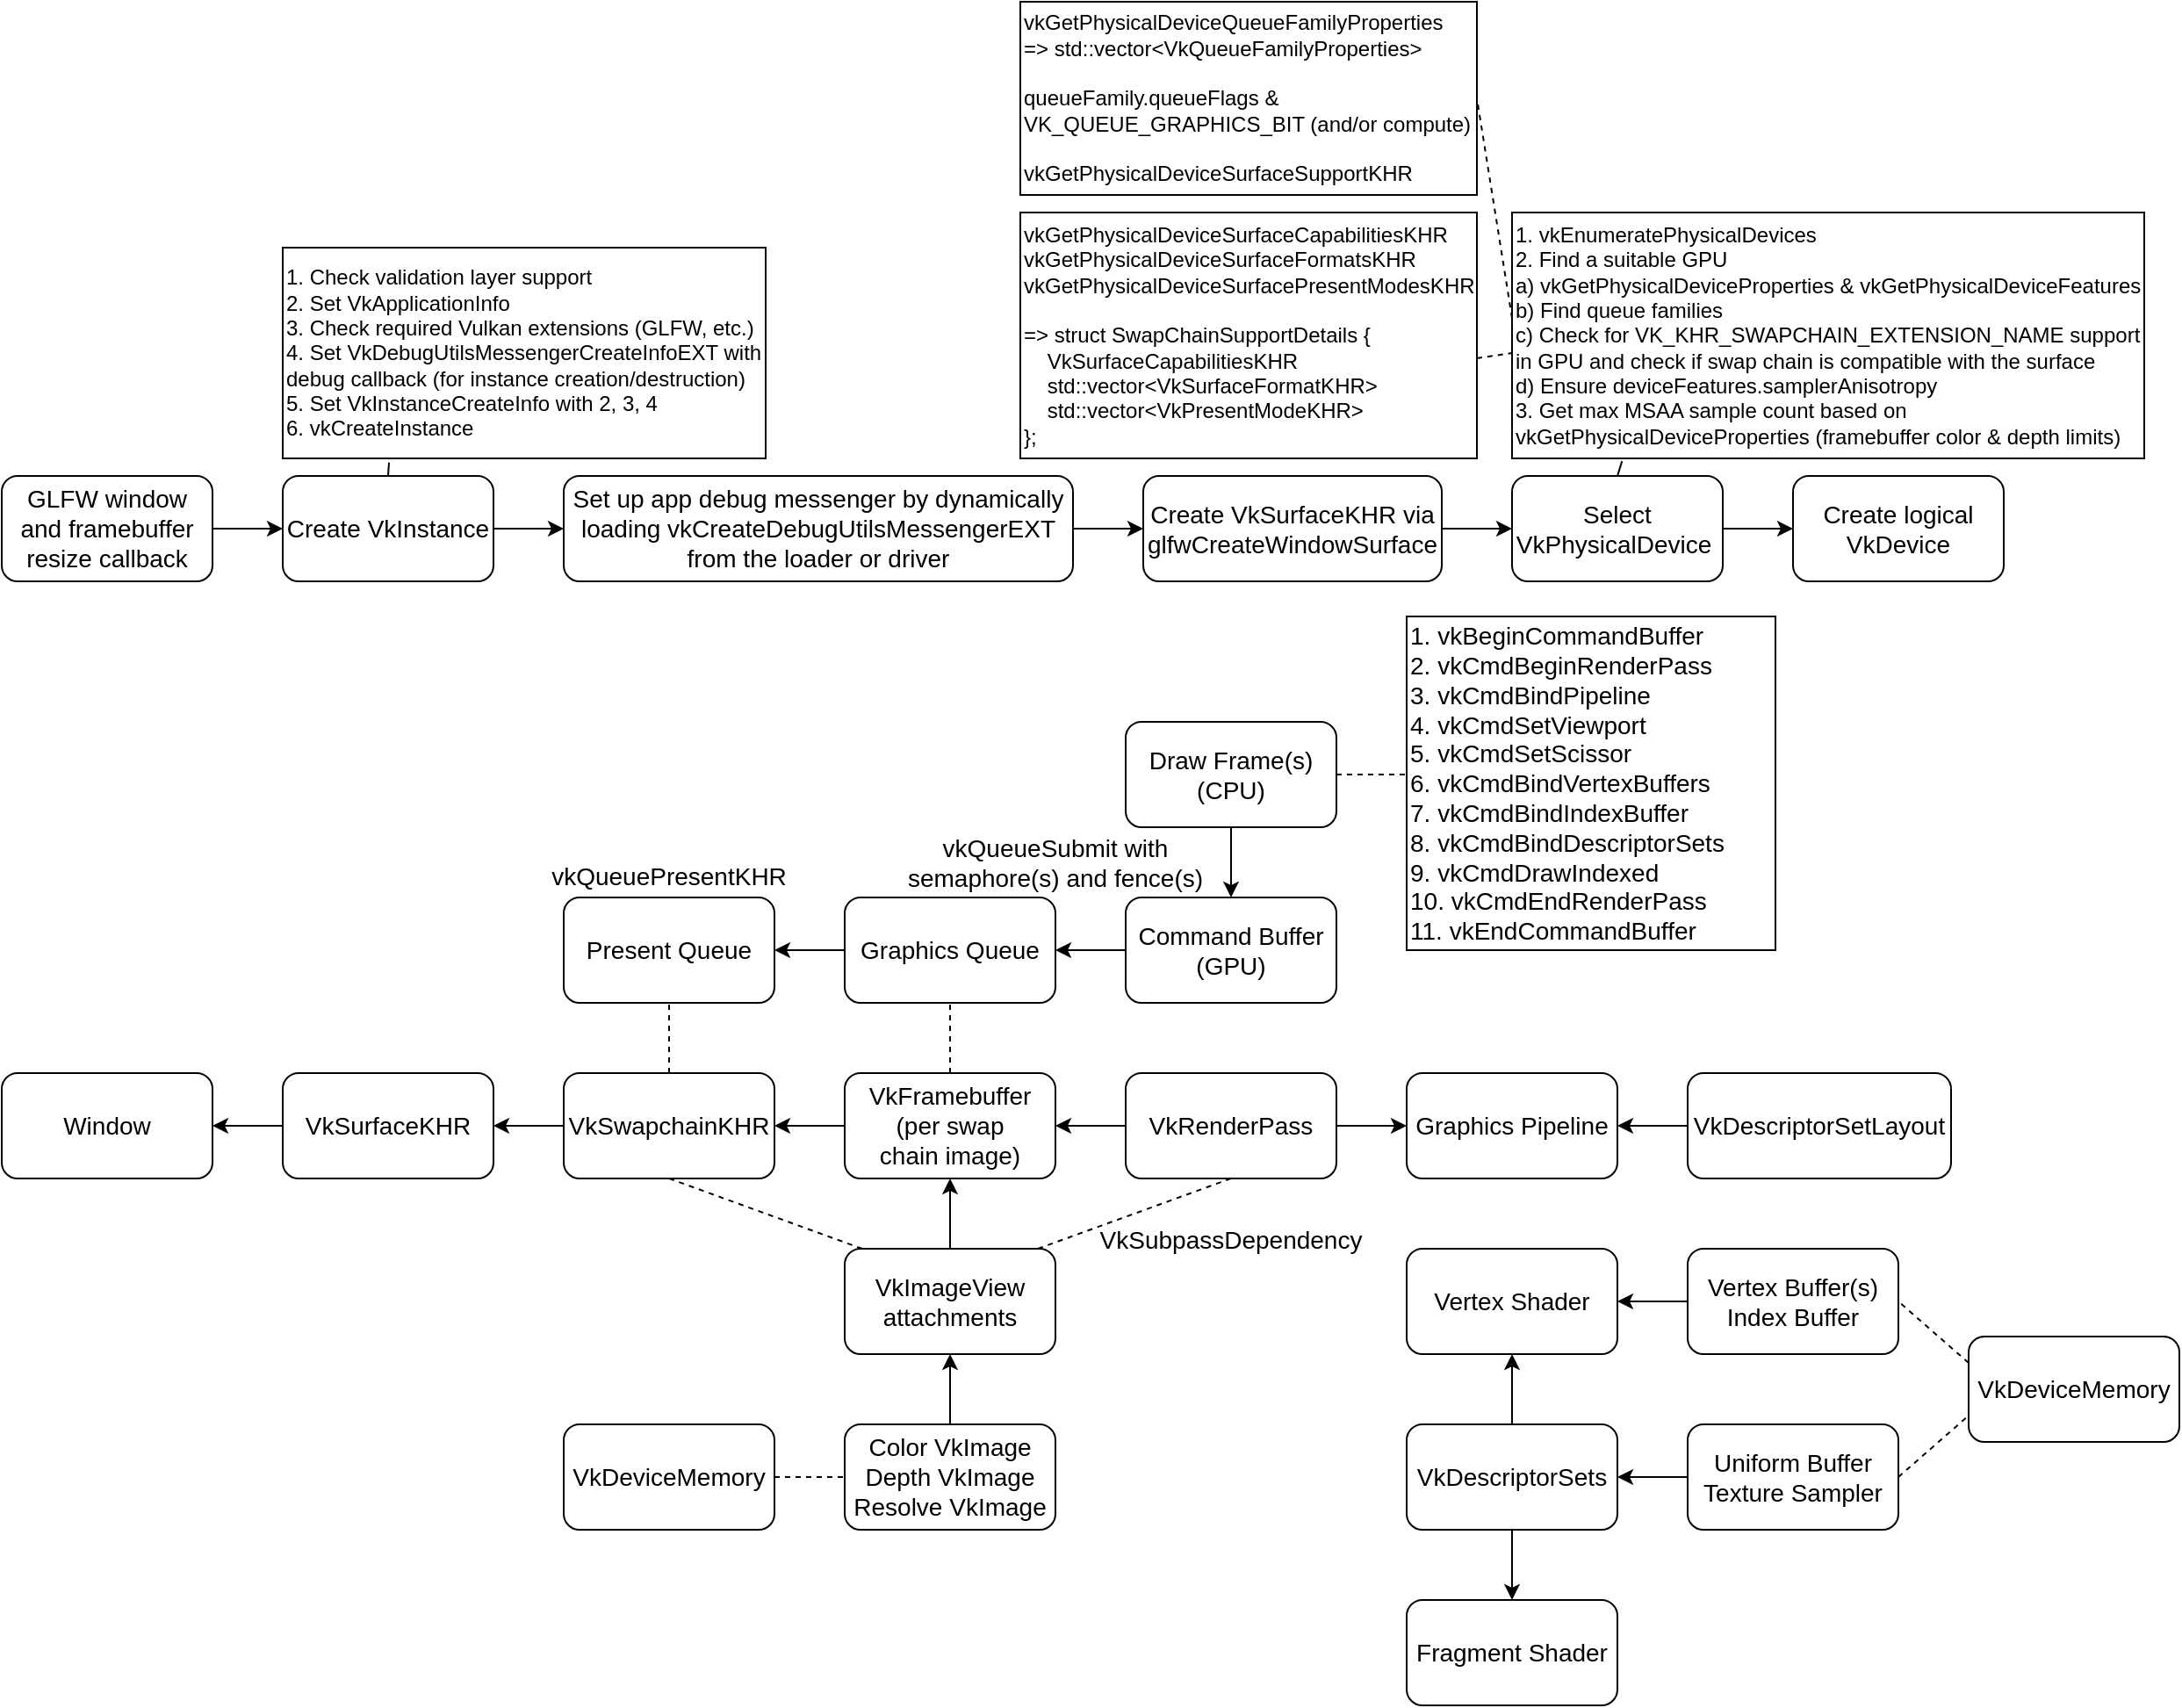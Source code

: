 <mxfile version="24.2.0" type="device">
  <diagram name="Page-1" id="_fkxvZBQSQZJkFAyOJGf">
    <mxGraphModel dx="1235" dy="1714" grid="1" gridSize="10" guides="1" tooltips="1" connect="1" arrows="1" fold="1" page="1" pageScale="1" pageWidth="850" pageHeight="1100" math="0" shadow="0">
      <root>
        <mxCell id="0" />
        <mxCell id="1" parent="0" />
        <mxCell id="I5Z_sufWO4S1ydB13wSw-4" value="&lt;div&gt;&lt;span style=&quot;font-size: 14px;&quot;&gt;GLFW window and framebuffer resize callback&lt;/span&gt;&lt;/div&gt;" style="rounded=1;whiteSpace=wrap;html=1;" vertex="1" parent="1">
          <mxGeometry x="40" y="40" width="120" height="60" as="geometry" />
        </mxCell>
        <mxCell id="I5Z_sufWO4S1ydB13wSw-5" value="&lt;div&gt;&lt;span style=&quot;font-size: 14px;&quot;&gt;Create VkInstance&lt;/span&gt;&lt;/div&gt;" style="rounded=1;whiteSpace=wrap;html=1;" vertex="1" parent="1">
          <mxGeometry x="200" y="40" width="120" height="60" as="geometry" />
        </mxCell>
        <mxCell id="I5Z_sufWO4S1ydB13wSw-6" value="&lt;div&gt;&lt;span style=&quot;font-size: 14px;&quot;&gt;Set up app debug messenger by dynamically loading&amp;nbsp;&lt;/span&gt;&lt;span style=&quot;background-color: initial; font-size: 14px;&quot;&gt;vkCreateDebugUtilsMessengerEXT from the loader or driver&lt;/span&gt;&lt;/div&gt;" style="rounded=1;whiteSpace=wrap;html=1;" vertex="1" parent="1">
          <mxGeometry x="360" y="40" width="290" height="60" as="geometry" />
        </mxCell>
        <mxCell id="I5Z_sufWO4S1ydB13wSw-7" value="&lt;div&gt;&lt;span style=&quot;font-size: 14px;&quot;&gt;Create VkSurfaceKHR via glfwCreateWindowSurface&lt;/span&gt;&lt;/div&gt;" style="rounded=1;whiteSpace=wrap;html=1;" vertex="1" parent="1">
          <mxGeometry x="690" y="40" width="170" height="60" as="geometry" />
        </mxCell>
        <mxCell id="I5Z_sufWO4S1ydB13wSw-8" value="" style="endArrow=classic;html=1;rounded=0;exitX=1;exitY=0.5;exitDx=0;exitDy=0;entryX=0;entryY=0.5;entryDx=0;entryDy=0;" edge="1" parent="1" source="I5Z_sufWO4S1ydB13wSw-4" target="I5Z_sufWO4S1ydB13wSw-5">
          <mxGeometry width="50" height="50" relative="1" as="geometry">
            <mxPoint x="200" y="170" as="sourcePoint" />
            <mxPoint x="250" y="120" as="targetPoint" />
          </mxGeometry>
        </mxCell>
        <mxCell id="I5Z_sufWO4S1ydB13wSw-9" value="" style="endArrow=classic;html=1;rounded=0;exitX=1;exitY=0.5;exitDx=0;exitDy=0;entryX=0;entryY=0.5;entryDx=0;entryDy=0;" edge="1" parent="1" source="I5Z_sufWO4S1ydB13wSw-5" target="I5Z_sufWO4S1ydB13wSw-6">
          <mxGeometry width="50" height="50" relative="1" as="geometry">
            <mxPoint x="340" y="160" as="sourcePoint" />
            <mxPoint x="390" y="110" as="targetPoint" />
          </mxGeometry>
        </mxCell>
        <mxCell id="I5Z_sufWO4S1ydB13wSw-10" value="" style="endArrow=classic;html=1;rounded=0;exitX=1;exitY=0.5;exitDx=0;exitDy=0;entryX=0;entryY=0.5;entryDx=0;entryDy=0;" edge="1" parent="1" source="I5Z_sufWO4S1ydB13wSw-6" target="I5Z_sufWO4S1ydB13wSw-7">
          <mxGeometry width="50" height="50" relative="1" as="geometry">
            <mxPoint x="510" y="140" as="sourcePoint" />
            <mxPoint x="560" y="90" as="targetPoint" />
          </mxGeometry>
        </mxCell>
        <mxCell id="I5Z_sufWO4S1ydB13wSw-11" value="&lt;div&gt;&lt;span style=&quot;font-size: 14px;&quot;&gt;Select VkPhysicalDevice&amp;nbsp;&lt;/span&gt;&lt;/div&gt;" style="rounded=1;whiteSpace=wrap;html=1;" vertex="1" parent="1">
          <mxGeometry x="900" y="40" width="120" height="60" as="geometry" />
        </mxCell>
        <mxCell id="I5Z_sufWO4S1ydB13wSw-12" value="" style="endArrow=classic;html=1;rounded=0;exitX=1;exitY=0.5;exitDx=0;exitDy=0;entryX=0;entryY=0.5;entryDx=0;entryDy=0;" edge="1" parent="1" source="I5Z_sufWO4S1ydB13wSw-7" target="I5Z_sufWO4S1ydB13wSw-11">
          <mxGeometry width="50" height="50" relative="1" as="geometry">
            <mxPoint x="680" y="190" as="sourcePoint" />
            <mxPoint x="730" y="140" as="targetPoint" />
          </mxGeometry>
        </mxCell>
        <mxCell id="I5Z_sufWO4S1ydB13wSw-13" value="&lt;div&gt;&lt;span style=&quot;font-size: 14px;&quot;&gt;Create logical VkDevice&lt;/span&gt;&lt;/div&gt;" style="rounded=1;whiteSpace=wrap;html=1;" vertex="1" parent="1">
          <mxGeometry x="1060" y="40" width="120" height="60" as="geometry" />
        </mxCell>
        <mxCell id="I5Z_sufWO4S1ydB13wSw-14" value="" style="endArrow=classic;html=1;rounded=0;exitX=1;exitY=0.5;exitDx=0;exitDy=0;entryX=0;entryY=0.5;entryDx=0;entryDy=0;" edge="1" parent="1" source="I5Z_sufWO4S1ydB13wSw-11" target="I5Z_sufWO4S1ydB13wSw-13">
          <mxGeometry width="50" height="50" relative="1" as="geometry">
            <mxPoint x="800" y="140" as="sourcePoint" />
            <mxPoint x="850" y="90" as="targetPoint" />
          </mxGeometry>
        </mxCell>
        <mxCell id="I5Z_sufWO4S1ydB13wSw-15" value="1. Check validation layer support&lt;div&gt;2. Set VkApplicationInfo&lt;/div&gt;&lt;div&gt;3. Check required Vulkan extensions (GLFW, etc.)&lt;/div&gt;&lt;div&gt;4. Set VkDebugUtilsMessengerCreateInfoEXT with debug callback (for instance creation/destruction)&lt;/div&gt;&lt;div&gt;5. Set VkInstanceCreateInfo with 2, 3, 4&lt;/div&gt;&lt;div&gt;6. vkCreateInstance&lt;/div&gt;" style="rounded=0;whiteSpace=wrap;html=1;align=left;" vertex="1" parent="1">
          <mxGeometry x="200" y="-90" width="275" height="120" as="geometry" />
        </mxCell>
        <mxCell id="I5Z_sufWO4S1ydB13wSw-17" value="1. vkEnumeratePhysicalDevices&lt;div&gt;2. Find a suitable GPU&lt;/div&gt;&lt;div&gt;a) vkGetPhysicalDeviceProperties &amp;amp; vkGetPhysicalDeviceFeatures&lt;/div&gt;&lt;div&gt;b) Find queue families&lt;/div&gt;&lt;div&gt;c) Check for&amp;nbsp;VK_KHR_SWAPCHAIN_EXTENSION_NAME support in GPU and check if swap chain is compatible with the surface&lt;/div&gt;&lt;div&gt;d) Ensure deviceFeatures.samplerAnisotropy&lt;/div&gt;&lt;div&gt;3. Get max MSAA sample count based on vkGetPhysicalDeviceProperties (framebuffer color &amp;amp; depth limits)&lt;/div&gt;" style="rounded=0;whiteSpace=wrap;html=1;align=left;" vertex="1" parent="1">
          <mxGeometry x="900" y="-110" width="360" height="140" as="geometry" />
        </mxCell>
        <mxCell id="I5Z_sufWO4S1ydB13wSw-18" value="vkGetPhysicalDeviceSurfaceCapabilitiesKHR&lt;div&gt;vkGetPhysicalDeviceSurfaceFormatsKHR&lt;/div&gt;&lt;div&gt;vkGetPhysicalDeviceSurfacePresentModesKHR&lt;/div&gt;&lt;div&gt;&lt;br&gt;&lt;/div&gt;&lt;div&gt;=&amp;gt; struct SwapChainSupportDetails {&lt;/div&gt;&lt;div&gt;&amp;nbsp; &amp;nbsp; VkSurfaceCapabilitiesKHR&lt;/div&gt;&lt;div&gt;&amp;nbsp; &amp;nbsp; std::vector&amp;lt;VkSurfaceFormatKHR&amp;gt;&lt;/div&gt;&lt;div&gt;&amp;nbsp; &amp;nbsp; std::vector&amp;lt;VkPresentModeKHR&amp;gt;&lt;/div&gt;&lt;div&gt;};&lt;/div&gt;" style="rounded=0;whiteSpace=wrap;html=1;align=left;" vertex="1" parent="1">
          <mxGeometry x="620" y="-110" width="260" height="140" as="geometry" />
        </mxCell>
        <mxCell id="I5Z_sufWO4S1ydB13wSw-20" value="" style="endArrow=none;dashed=1;html=1;rounded=0;" edge="1" parent="1">
          <mxGeometry width="50" height="50" relative="1" as="geometry">
            <mxPoint x="880" y="-27" as="sourcePoint" />
            <mxPoint x="900" y="-30" as="targetPoint" />
          </mxGeometry>
        </mxCell>
        <mxCell id="I5Z_sufWO4S1ydB13wSw-21" value="vkGetPhysicalDeviceQueueFamilyProperties &lt;br&gt;=&amp;gt; std::vector&amp;lt;VkQueueFamilyProperties&amp;gt;&lt;div&gt;&lt;br&gt;&lt;div&gt;queueFamily.queueFlags &amp;amp; VK_QUEUE_GRAPHICS_BIT (and/or compute)&lt;/div&gt;&lt;div&gt;&lt;br&gt;&lt;div&gt;vkGetPhysicalDeviceSurfaceSupportKHR&lt;/div&gt;&lt;/div&gt;&lt;/div&gt;" style="rounded=0;whiteSpace=wrap;html=1;align=left;" vertex="1" parent="1">
          <mxGeometry x="620" y="-230" width="260" height="110" as="geometry" />
        </mxCell>
        <mxCell id="I5Z_sufWO4S1ydB13wSw-22" value="" style="endArrow=none;dashed=1;html=1;rounded=0;entryX=1;entryY=0.5;entryDx=0;entryDy=0;" edge="1" parent="1" target="I5Z_sufWO4S1ydB13wSw-21">
          <mxGeometry width="50" height="50" relative="1" as="geometry">
            <mxPoint x="900" y="-50" as="sourcePoint" />
            <mxPoint x="950" y="-180" as="targetPoint" />
          </mxGeometry>
        </mxCell>
        <mxCell id="I5Z_sufWO4S1ydB13wSw-24" value="" style="endArrow=none;html=1;rounded=0;exitX=0.5;exitY=0;exitDx=0;exitDy=0;entryX=0.174;entryY=1.011;entryDx=0;entryDy=0;entryPerimeter=0;" edge="1" parent="1" source="I5Z_sufWO4S1ydB13wSw-11" target="I5Z_sufWO4S1ydB13wSw-17">
          <mxGeometry width="50" height="50" relative="1" as="geometry">
            <mxPoint x="970" y="190" as="sourcePoint" />
            <mxPoint x="1020" y="140" as="targetPoint" />
          </mxGeometry>
        </mxCell>
        <mxCell id="I5Z_sufWO4S1ydB13wSw-25" value="" style="endArrow=none;html=1;rounded=0;exitX=0.5;exitY=0;exitDx=0;exitDy=0;entryX=0.22;entryY=1.02;entryDx=0;entryDy=0;entryPerimeter=0;" edge="1" parent="1" source="I5Z_sufWO4S1ydB13wSw-5" target="I5Z_sufWO4S1ydB13wSw-15">
          <mxGeometry width="50" height="50" relative="1" as="geometry">
            <mxPoint x="140" y="40" as="sourcePoint" />
            <mxPoint x="190" y="-10" as="targetPoint" />
          </mxGeometry>
        </mxCell>
        <mxCell id="I5Z_sufWO4S1ydB13wSw-26" value="&lt;div&gt;&lt;span style=&quot;font-size: 14px;&quot;&gt;VkSwapchainKHR&lt;/span&gt;&lt;/div&gt;" style="rounded=1;whiteSpace=wrap;html=1;" vertex="1" parent="1">
          <mxGeometry x="360" y="380" width="120" height="60" as="geometry" />
        </mxCell>
        <mxCell id="I5Z_sufWO4S1ydB13wSw-27" value="&lt;div&gt;&lt;span style=&quot;font-size: 14px;&quot;&gt;VkSurfaceKHR&lt;/span&gt;&lt;/div&gt;" style="rounded=1;whiteSpace=wrap;html=1;" vertex="1" parent="1">
          <mxGeometry x="200" y="380" width="120" height="60" as="geometry" />
        </mxCell>
        <mxCell id="I5Z_sufWO4S1ydB13wSw-28" value="&lt;div&gt;&lt;span style=&quot;font-size: 14px;&quot;&gt;Window&lt;/span&gt;&lt;/div&gt;" style="rounded=1;whiteSpace=wrap;html=1;" vertex="1" parent="1">
          <mxGeometry x="40" y="380" width="120" height="60" as="geometry" />
        </mxCell>
        <mxCell id="I5Z_sufWO4S1ydB13wSw-29" value="" style="endArrow=classic;html=1;rounded=0;entryX=1;entryY=0.5;entryDx=0;entryDy=0;exitX=0;exitY=0.5;exitDx=0;exitDy=0;" edge="1" parent="1" source="I5Z_sufWO4S1ydB13wSw-26" target="I5Z_sufWO4S1ydB13wSw-27">
          <mxGeometry width="50" height="50" relative="1" as="geometry">
            <mxPoint x="340" y="550" as="sourcePoint" />
            <mxPoint x="390" y="500" as="targetPoint" />
          </mxGeometry>
        </mxCell>
        <mxCell id="I5Z_sufWO4S1ydB13wSw-30" value="" style="endArrow=classic;html=1;rounded=0;entryX=1;entryY=0.5;entryDx=0;entryDy=0;exitX=0;exitY=0.5;exitDx=0;exitDy=0;" edge="1" parent="1" source="I5Z_sufWO4S1ydB13wSw-27" target="I5Z_sufWO4S1ydB13wSw-28">
          <mxGeometry width="50" height="50" relative="1" as="geometry">
            <mxPoint x="160" y="550" as="sourcePoint" />
            <mxPoint x="210" y="500" as="targetPoint" />
          </mxGeometry>
        </mxCell>
        <mxCell id="I5Z_sufWO4S1ydB13wSw-31" value="&lt;div&gt;&lt;span style=&quot;font-size: 14px;&quot;&gt;VkFramebuffer (per swap &lt;br&gt;chain image)&lt;/span&gt;&lt;/div&gt;" style="rounded=1;whiteSpace=wrap;html=1;" vertex="1" parent="1">
          <mxGeometry x="520" y="380" width="120" height="60" as="geometry" />
        </mxCell>
        <mxCell id="I5Z_sufWO4S1ydB13wSw-32" value="" style="endArrow=classic;html=1;rounded=0;entryX=1;entryY=0.5;entryDx=0;entryDy=0;exitX=0;exitY=0.5;exitDx=0;exitDy=0;" edge="1" parent="1" source="I5Z_sufWO4S1ydB13wSw-31" target="I5Z_sufWO4S1ydB13wSw-26">
          <mxGeometry width="50" height="50" relative="1" as="geometry">
            <mxPoint x="470" y="530" as="sourcePoint" />
            <mxPoint x="520" y="480" as="targetPoint" />
          </mxGeometry>
        </mxCell>
        <mxCell id="I5Z_sufWO4S1ydB13wSw-33" value="&lt;div&gt;&lt;span style=&quot;font-size: 14px;&quot;&gt;VkImageView attachments&lt;/span&gt;&lt;/div&gt;" style="rounded=1;whiteSpace=wrap;html=1;" vertex="1" parent="1">
          <mxGeometry x="520" y="480" width="120" height="60" as="geometry" />
        </mxCell>
        <mxCell id="I5Z_sufWO4S1ydB13wSw-34" value="" style="endArrow=classic;html=1;rounded=0;entryX=0.5;entryY=1;entryDx=0;entryDy=0;exitX=0.5;exitY=0;exitDx=0;exitDy=0;" edge="1" parent="1" source="I5Z_sufWO4S1ydB13wSw-33" target="I5Z_sufWO4S1ydB13wSw-31">
          <mxGeometry width="50" height="50" relative="1" as="geometry">
            <mxPoint x="600" y="550" as="sourcePoint" />
            <mxPoint x="650" y="500" as="targetPoint" />
          </mxGeometry>
        </mxCell>
        <mxCell id="I5Z_sufWO4S1ydB13wSw-35" value="" style="endArrow=none;dashed=1;html=1;rounded=0;entryX=0.5;entryY=1;entryDx=0;entryDy=0;exitX=0.083;exitY=0;exitDx=0;exitDy=0;exitPerimeter=0;" edge="1" parent="1" source="I5Z_sufWO4S1ydB13wSw-33" target="I5Z_sufWO4S1ydB13wSw-26">
          <mxGeometry width="50" height="50" relative="1" as="geometry">
            <mxPoint x="420" y="530" as="sourcePoint" />
            <mxPoint x="470" y="480" as="targetPoint" />
          </mxGeometry>
        </mxCell>
        <mxCell id="I5Z_sufWO4S1ydB13wSw-36" value="&lt;div&gt;&lt;span style=&quot;font-size: 14px;&quot;&gt;Color VkImage&lt;/span&gt;&lt;/div&gt;&lt;div&gt;&lt;span style=&quot;font-size: 14px;&quot;&gt;Depth VkImage&lt;/span&gt;&lt;/div&gt;&lt;div&gt;&lt;span style=&quot;font-size: 14px;&quot;&gt;Resolve VkImage&lt;/span&gt;&lt;/div&gt;" style="rounded=1;whiteSpace=wrap;html=1;" vertex="1" parent="1">
          <mxGeometry x="520" y="580" width="120" height="60" as="geometry" />
        </mxCell>
        <mxCell id="I5Z_sufWO4S1ydB13wSw-37" value="" style="endArrow=classic;html=1;rounded=0;exitX=0.5;exitY=0;exitDx=0;exitDy=0;entryX=0.5;entryY=1;entryDx=0;entryDy=0;" edge="1" parent="1" source="I5Z_sufWO4S1ydB13wSw-36" target="I5Z_sufWO4S1ydB13wSw-33">
          <mxGeometry width="50" height="50" relative="1" as="geometry">
            <mxPoint x="730" y="620" as="sourcePoint" />
            <mxPoint x="780" y="570" as="targetPoint" />
          </mxGeometry>
        </mxCell>
        <mxCell id="I5Z_sufWO4S1ydB13wSw-38" value="&lt;div&gt;&lt;span style=&quot;font-size: 14px;&quot;&gt;VkDeviceMemory&lt;/span&gt;&lt;/div&gt;" style="rounded=1;whiteSpace=wrap;html=1;" vertex="1" parent="1">
          <mxGeometry x="360" y="580" width="120" height="60" as="geometry" />
        </mxCell>
        <mxCell id="I5Z_sufWO4S1ydB13wSw-39" value="" style="endArrow=none;dashed=1;html=1;rounded=0;exitX=1;exitY=0.5;exitDx=0;exitDy=0;entryX=0;entryY=0.5;entryDx=0;entryDy=0;" edge="1" parent="1" source="I5Z_sufWO4S1ydB13wSw-38" target="I5Z_sufWO4S1ydB13wSw-36">
          <mxGeometry width="50" height="50" relative="1" as="geometry">
            <mxPoint x="490" y="690" as="sourcePoint" />
            <mxPoint x="540" y="640" as="targetPoint" />
          </mxGeometry>
        </mxCell>
        <mxCell id="I5Z_sufWO4S1ydB13wSw-40" value="&lt;div&gt;&lt;span style=&quot;font-size: 14px;&quot;&gt;VkRenderPass&lt;/span&gt;&lt;/div&gt;" style="rounded=1;whiteSpace=wrap;html=1;" vertex="1" parent="1">
          <mxGeometry x="680" y="380" width="120" height="60" as="geometry" />
        </mxCell>
        <mxCell id="I5Z_sufWO4S1ydB13wSw-41" value="" style="endArrow=classic;html=1;rounded=0;entryX=1;entryY=0.5;entryDx=0;entryDy=0;exitX=0;exitY=0.5;exitDx=0;exitDy=0;" edge="1" parent="1" source="I5Z_sufWO4S1ydB13wSw-40" target="I5Z_sufWO4S1ydB13wSw-31">
          <mxGeometry width="50" height="50" relative="1" as="geometry">
            <mxPoint x="720" y="520" as="sourcePoint" />
            <mxPoint x="770" y="470" as="targetPoint" />
          </mxGeometry>
        </mxCell>
        <mxCell id="I5Z_sufWO4S1ydB13wSw-42" value="" style="endArrow=none;dashed=1;html=1;rounded=0;entryX=0.5;entryY=1;entryDx=0;entryDy=0;" edge="1" parent="1" target="I5Z_sufWO4S1ydB13wSw-40">
          <mxGeometry width="50" height="50" relative="1" as="geometry">
            <mxPoint x="630" y="480" as="sourcePoint" />
            <mxPoint x="760" y="460" as="targetPoint" />
          </mxGeometry>
        </mxCell>
        <mxCell id="I5Z_sufWO4S1ydB13wSw-44" value="&lt;div&gt;&lt;span style=&quot;font-size: 14px;&quot;&gt;Command Buffer (GPU)&lt;/span&gt;&lt;/div&gt;" style="rounded=1;whiteSpace=wrap;html=1;" vertex="1" parent="1">
          <mxGeometry x="680" y="280" width="120" height="60" as="geometry" />
        </mxCell>
        <mxCell id="I5Z_sufWO4S1ydB13wSw-48" value="&lt;div&gt;&lt;span style=&quot;font-size: 14px;&quot;&gt;Graphics Queue&lt;/span&gt;&lt;/div&gt;" style="rounded=1;whiteSpace=wrap;html=1;" vertex="1" parent="1">
          <mxGeometry x="520" y="280" width="120" height="60" as="geometry" />
        </mxCell>
        <mxCell id="I5Z_sufWO4S1ydB13wSw-51" value="&lt;div&gt;&lt;span style=&quot;font-size: 14px;&quot;&gt;Draw Frame(s) (CPU)&lt;/span&gt;&lt;/div&gt;" style="rounded=1;whiteSpace=wrap;html=1;" vertex="1" parent="1">
          <mxGeometry x="680" y="180" width="120" height="60" as="geometry" />
        </mxCell>
        <mxCell id="I5Z_sufWO4S1ydB13wSw-54" value="&lt;div&gt;&lt;span style=&quot;font-size: 14px;&quot;&gt;Graphics Pipeline&lt;/span&gt;&lt;/div&gt;" style="rounded=1;whiteSpace=wrap;html=1;" vertex="1" parent="1">
          <mxGeometry x="840" y="380" width="120" height="60" as="geometry" />
        </mxCell>
        <mxCell id="I5Z_sufWO4S1ydB13wSw-62" value="&lt;div&gt;&lt;span style=&quot;font-size: 14px;&quot;&gt;VkDescriptorSets&lt;/span&gt;&lt;/div&gt;" style="rounded=1;whiteSpace=wrap;html=1;" vertex="1" parent="1">
          <mxGeometry x="840" y="580" width="120" height="60" as="geometry" />
        </mxCell>
        <mxCell id="I5Z_sufWO4S1ydB13wSw-64" value="&lt;div&gt;&lt;span style=&quot;font-size: 14px;&quot;&gt;Uniform Buffer&lt;/span&gt;&lt;/div&gt;&lt;div&gt;&lt;span style=&quot;font-size: 14px;&quot;&gt;Texture Sampler&lt;/span&gt;&lt;/div&gt;" style="rounded=1;whiteSpace=wrap;html=1;" vertex="1" parent="1">
          <mxGeometry x="1000" y="580" width="120" height="60" as="geometry" />
        </mxCell>
        <mxCell id="I5Z_sufWO4S1ydB13wSw-66" value="&lt;div&gt;&lt;span style=&quot;font-size: 14px;&quot;&gt;Vertex Buffer(s)&lt;/span&gt;&lt;/div&gt;&lt;div&gt;&lt;span style=&quot;font-size: 14px;&quot;&gt;Index Buffer&lt;/span&gt;&lt;/div&gt;" style="rounded=1;whiteSpace=wrap;html=1;" vertex="1" parent="1">
          <mxGeometry x="1000" y="480" width="120" height="60" as="geometry" />
        </mxCell>
        <mxCell id="I5Z_sufWO4S1ydB13wSw-46" value="&lt;font style=&quot;font-size: 14px;&quot;&gt;VkSubpassDependency&lt;/font&gt;" style="text;html=1;align=center;verticalAlign=middle;whiteSpace=wrap;rounded=0;" vertex="1" parent="1">
          <mxGeometry x="655" y="470" width="170" height="10" as="geometry" />
        </mxCell>
        <mxCell id="I5Z_sufWO4S1ydB13wSw-70" value="" style="endArrow=classic;html=1;rounded=0;exitX=0;exitY=0.5;exitDx=0;exitDy=0;entryX=1;entryY=0.5;entryDx=0;entryDy=0;" edge="1" parent="1" source="I5Z_sufWO4S1ydB13wSw-64" target="I5Z_sufWO4S1ydB13wSw-62">
          <mxGeometry width="50" height="50" relative="1" as="geometry">
            <mxPoint x="1070" y="590" as="sourcePoint" />
            <mxPoint x="1120" y="540" as="targetPoint" />
          </mxGeometry>
        </mxCell>
        <mxCell id="I5Z_sufWO4S1ydB13wSw-71" value="&lt;div&gt;&lt;span style=&quot;font-size: 14px;&quot;&gt;VkDeviceMemory&lt;/span&gt;&lt;/div&gt;" style="rounded=1;whiteSpace=wrap;html=1;" vertex="1" parent="1">
          <mxGeometry x="1160" y="530" width="120" height="60" as="geometry" />
        </mxCell>
        <mxCell id="I5Z_sufWO4S1ydB13wSw-72" value="" style="endArrow=none;dashed=1;html=1;rounded=0;exitX=0;exitY=0.25;exitDx=0;exitDy=0;entryX=1;entryY=0.5;entryDx=0;entryDy=0;" edge="1" parent="1" source="I5Z_sufWO4S1ydB13wSw-71" target="I5Z_sufWO4S1ydB13wSw-66">
          <mxGeometry width="50" height="50" relative="1" as="geometry">
            <mxPoint x="860" y="590" as="sourcePoint" />
            <mxPoint x="910" y="540" as="targetPoint" />
          </mxGeometry>
        </mxCell>
        <mxCell id="I5Z_sufWO4S1ydB13wSw-74" value="" style="endArrow=classic;html=1;rounded=0;exitX=0;exitY=0.5;exitDx=0;exitDy=0;entryX=1;entryY=0.5;entryDx=0;entryDy=0;" edge="1" parent="1" source="I5Z_sufWO4S1ydB13wSw-44" target="I5Z_sufWO4S1ydB13wSw-48">
          <mxGeometry width="50" height="50" relative="1" as="geometry">
            <mxPoint x="980" y="380" as="sourcePoint" />
            <mxPoint x="1030" y="330" as="targetPoint" />
          </mxGeometry>
        </mxCell>
        <mxCell id="I5Z_sufWO4S1ydB13wSw-75" value="&lt;font style=&quot;font-size: 14px;&quot;&gt;vkQueueSubmit with semaphore(s) and fence(s)&lt;/font&gt;" style="text;html=1;align=center;verticalAlign=middle;whiteSpace=wrap;rounded=0;" vertex="1" parent="1">
          <mxGeometry x="550" y="240" width="180" height="40" as="geometry" />
        </mxCell>
        <mxCell id="I5Z_sufWO4S1ydB13wSw-76" style="edgeStyle=orthogonalEdgeStyle;rounded=0;orthogonalLoop=1;jettySize=auto;html=1;exitX=0.5;exitY=1;exitDx=0;exitDy=0;" edge="1" parent="1" source="I5Z_sufWO4S1ydB13wSw-75" target="I5Z_sufWO4S1ydB13wSw-75">
          <mxGeometry relative="1" as="geometry" />
        </mxCell>
        <mxCell id="I5Z_sufWO4S1ydB13wSw-77" value="" style="endArrow=classic;html=1;rounded=0;entryX=0.5;entryY=0;entryDx=0;entryDy=0;exitX=0.5;exitY=1;exitDx=0;exitDy=0;" edge="1" parent="1" source="I5Z_sufWO4S1ydB13wSw-51" target="I5Z_sufWO4S1ydB13wSw-44">
          <mxGeometry width="50" height="50" relative="1" as="geometry">
            <mxPoint x="790" y="430" as="sourcePoint" />
            <mxPoint x="840" y="380" as="targetPoint" />
          </mxGeometry>
        </mxCell>
        <mxCell id="I5Z_sufWO4S1ydB13wSw-79" value="" style="endArrow=classic;html=1;rounded=0;exitX=1;exitY=0.5;exitDx=0;exitDy=0;entryX=0;entryY=0.5;entryDx=0;entryDy=0;" edge="1" parent="1" source="I5Z_sufWO4S1ydB13wSw-40" target="I5Z_sufWO4S1ydB13wSw-54">
          <mxGeometry width="50" height="50" relative="1" as="geometry">
            <mxPoint x="810" y="430" as="sourcePoint" />
            <mxPoint x="860" y="380" as="targetPoint" />
          </mxGeometry>
        </mxCell>
        <mxCell id="I5Z_sufWO4S1ydB13wSw-80" value="&lt;font style=&quot;font-size: 14px;&quot;&gt;1. vkBeginCommandBuffer&lt;/font&gt;&lt;div&gt;&lt;font style=&quot;font-size: 14px;&quot;&gt;2. vkCmdBeginRenderPass&lt;/font&gt;&lt;/div&gt;&lt;div&gt;&lt;font style=&quot;font-size: 14px;&quot;&gt;3. vkCmdBindPipeline&lt;/font&gt;&lt;/div&gt;&lt;div&gt;&lt;font style=&quot;font-size: 14px;&quot;&gt;4. vkCmdSetViewport&lt;/font&gt;&lt;/div&gt;&lt;div&gt;&lt;font style=&quot;font-size: 14px;&quot;&gt;5. vkCmdSetScissor&lt;/font&gt;&lt;/div&gt;&lt;div&gt;&lt;font style=&quot;font-size: 14px;&quot;&gt;6. vkCmdBindVertexBuffers&lt;/font&gt;&lt;/div&gt;&lt;div&gt;&lt;font style=&quot;font-size: 14px;&quot;&gt;7. vkCmdBindIndexBuffer&lt;/font&gt;&lt;/div&gt;&lt;div&gt;&lt;font style=&quot;font-size: 14px;&quot;&gt;8. vkCmdBindDescriptorSets&lt;/font&gt;&lt;/div&gt;&lt;div&gt;&lt;font style=&quot;font-size: 14px;&quot;&gt;9. vkCmdDrawIndexed&lt;/font&gt;&lt;/div&gt;&lt;div&gt;&lt;font style=&quot;font-size: 14px;&quot;&gt;10. vkCmdEndRenderPass&lt;/font&gt;&lt;/div&gt;&lt;div&gt;&lt;font style=&quot;font-size: 14px;&quot;&gt;11. vkEndCommandBuffer&lt;/font&gt;&lt;/div&gt;" style="rounded=0;whiteSpace=wrap;html=1;align=left;" vertex="1" parent="1">
          <mxGeometry x="840" y="120" width="210" height="190" as="geometry" />
        </mxCell>
        <mxCell id="I5Z_sufWO4S1ydB13wSw-81" value="" style="endArrow=none;dashed=1;html=1;rounded=0;exitX=1;exitY=0.5;exitDx=0;exitDy=0;entryX=0.01;entryY=0.474;entryDx=0;entryDy=0;entryPerimeter=0;" edge="1" parent="1" source="I5Z_sufWO4S1ydB13wSw-51" target="I5Z_sufWO4S1ydB13wSw-80">
          <mxGeometry width="50" height="50" relative="1" as="geometry">
            <mxPoint x="820" y="240" as="sourcePoint" />
            <mxPoint x="870" y="190" as="targetPoint" />
          </mxGeometry>
        </mxCell>
        <mxCell id="I5Z_sufWO4S1ydB13wSw-82" value="&lt;div&gt;&lt;span style=&quot;font-size: 14px;&quot;&gt;Present Queue&lt;/span&gt;&lt;/div&gt;" style="rounded=1;whiteSpace=wrap;html=1;" vertex="1" parent="1">
          <mxGeometry x="360" y="280" width="120" height="60" as="geometry" />
        </mxCell>
        <mxCell id="I5Z_sufWO4S1ydB13wSw-83" value="" style="endArrow=classic;html=1;rounded=0;exitX=0;exitY=0.5;exitDx=0;exitDy=0;entryX=1;entryY=0.5;entryDx=0;entryDy=0;" edge="1" parent="1" source="I5Z_sufWO4S1ydB13wSw-48" target="I5Z_sufWO4S1ydB13wSw-82">
          <mxGeometry width="50" height="50" relative="1" as="geometry">
            <mxPoint x="510" y="270" as="sourcePoint" />
            <mxPoint x="560" y="220" as="targetPoint" />
          </mxGeometry>
        </mxCell>
        <mxCell id="I5Z_sufWO4S1ydB13wSw-84" value="&lt;font style=&quot;font-size: 14px;&quot;&gt;vkQueuePresentKHR&lt;/font&gt;" style="text;html=1;align=center;verticalAlign=middle;whiteSpace=wrap;rounded=0;" vertex="1" parent="1">
          <mxGeometry x="350" y="255" width="140" height="25" as="geometry" />
        </mxCell>
        <mxCell id="I5Z_sufWO4S1ydB13wSw-85" value="" style="endArrow=none;dashed=1;html=1;rounded=0;exitX=0.5;exitY=0;exitDx=0;exitDy=0;entryX=0.5;entryY=1;entryDx=0;entryDy=0;" edge="1" parent="1" source="I5Z_sufWO4S1ydB13wSw-31" target="I5Z_sufWO4S1ydB13wSw-48">
          <mxGeometry width="50" height="50" relative="1" as="geometry">
            <mxPoint x="620" y="370" as="sourcePoint" />
            <mxPoint x="670" y="320" as="targetPoint" />
          </mxGeometry>
        </mxCell>
        <mxCell id="I5Z_sufWO4S1ydB13wSw-86" value="" style="endArrow=none;dashed=1;html=1;rounded=0;exitX=0.5;exitY=0;exitDx=0;exitDy=0;entryX=0.5;entryY=1;entryDx=0;entryDy=0;" edge="1" parent="1" source="I5Z_sufWO4S1ydB13wSw-26" target="I5Z_sufWO4S1ydB13wSw-82">
          <mxGeometry width="50" height="50" relative="1" as="geometry">
            <mxPoint x="420" y="360" as="sourcePoint" />
            <mxPoint x="470" y="310" as="targetPoint" />
          </mxGeometry>
        </mxCell>
        <mxCell id="I5Z_sufWO4S1ydB13wSw-87" value="" style="endArrow=none;dashed=1;html=1;rounded=0;exitX=1;exitY=0.5;exitDx=0;exitDy=0;entryX=0;entryY=0.75;entryDx=0;entryDy=0;" edge="1" parent="1" source="I5Z_sufWO4S1ydB13wSw-64" target="I5Z_sufWO4S1ydB13wSw-71">
          <mxGeometry width="50" height="50" relative="1" as="geometry">
            <mxPoint x="1230" y="430" as="sourcePoint" />
            <mxPoint x="1280" y="380" as="targetPoint" />
          </mxGeometry>
        </mxCell>
        <mxCell id="I5Z_sufWO4S1ydB13wSw-88" value="" style="endArrow=classic;html=1;rounded=0;exitX=0;exitY=0.5;exitDx=0;exitDy=0;entryX=1;entryY=0.5;entryDx=0;entryDy=0;" edge="1" parent="1" source="I5Z_sufWO4S1ydB13wSw-66" target="I5Z_sufWO4S1ydB13wSw-92">
          <mxGeometry width="50" height="50" relative="1" as="geometry">
            <mxPoint x="940" y="380" as="sourcePoint" />
            <mxPoint x="990" y="330" as="targetPoint" />
          </mxGeometry>
        </mxCell>
        <mxCell id="I5Z_sufWO4S1ydB13wSw-89" value="" style="endArrow=classic;html=1;rounded=0;entryX=0.5;entryY=1;entryDx=0;entryDy=0;exitX=0.5;exitY=0;exitDx=0;exitDy=0;" edge="1" parent="1" source="I5Z_sufWO4S1ydB13wSw-62" target="I5Z_sufWO4S1ydB13wSw-92">
          <mxGeometry width="50" height="50" relative="1" as="geometry">
            <mxPoint x="960" y="550" as="sourcePoint" />
            <mxPoint x="1010" y="500" as="targetPoint" />
          </mxGeometry>
        </mxCell>
        <mxCell id="I5Z_sufWO4S1ydB13wSw-92" value="&lt;div&gt;&lt;span style=&quot;font-size: 14px;&quot;&gt;Vertex Shader&lt;/span&gt;&lt;/div&gt;" style="rounded=1;whiteSpace=wrap;html=1;" vertex="1" parent="1">
          <mxGeometry x="840" y="480" width="120" height="60" as="geometry" />
        </mxCell>
        <mxCell id="I5Z_sufWO4S1ydB13wSw-93" value="&lt;div&gt;&lt;span style=&quot;font-size: 14px;&quot;&gt;Fragment Shader&lt;/span&gt;&lt;/div&gt;" style="rounded=1;whiteSpace=wrap;html=1;" vertex="1" parent="1">
          <mxGeometry x="840" y="680" width="120" height="60" as="geometry" />
        </mxCell>
        <mxCell id="I5Z_sufWO4S1ydB13wSw-95" value="" style="endArrow=classic;html=1;rounded=0;exitX=0.5;exitY=1;exitDx=0;exitDy=0;entryX=0.5;entryY=0;entryDx=0;entryDy=0;" edge="1" parent="1" source="I5Z_sufWO4S1ydB13wSw-62" target="I5Z_sufWO4S1ydB13wSw-93">
          <mxGeometry width="50" height="50" relative="1" as="geometry">
            <mxPoint x="1040" y="650" as="sourcePoint" />
            <mxPoint x="1090" y="600" as="targetPoint" />
          </mxGeometry>
        </mxCell>
        <mxCell id="I5Z_sufWO4S1ydB13wSw-96" value="&lt;div&gt;&lt;span style=&quot;font-size: 14px;&quot;&gt;VkDescriptorSetLayout&lt;/span&gt;&lt;/div&gt;" style="rounded=1;whiteSpace=wrap;html=1;" vertex="1" parent="1">
          <mxGeometry x="1000" y="380" width="150" height="60" as="geometry" />
        </mxCell>
        <mxCell id="I5Z_sufWO4S1ydB13wSw-97" value="" style="endArrow=classic;html=1;rounded=0;entryX=1;entryY=0.5;entryDx=0;entryDy=0;exitX=0;exitY=0.5;exitDx=0;exitDy=0;" edge="1" parent="1" source="I5Z_sufWO4S1ydB13wSw-96" target="I5Z_sufWO4S1ydB13wSw-54">
          <mxGeometry width="50" height="50" relative="1" as="geometry">
            <mxPoint x="1030" y="470" as="sourcePoint" />
            <mxPoint x="1080" y="420" as="targetPoint" />
          </mxGeometry>
        </mxCell>
      </root>
    </mxGraphModel>
  </diagram>
</mxfile>
